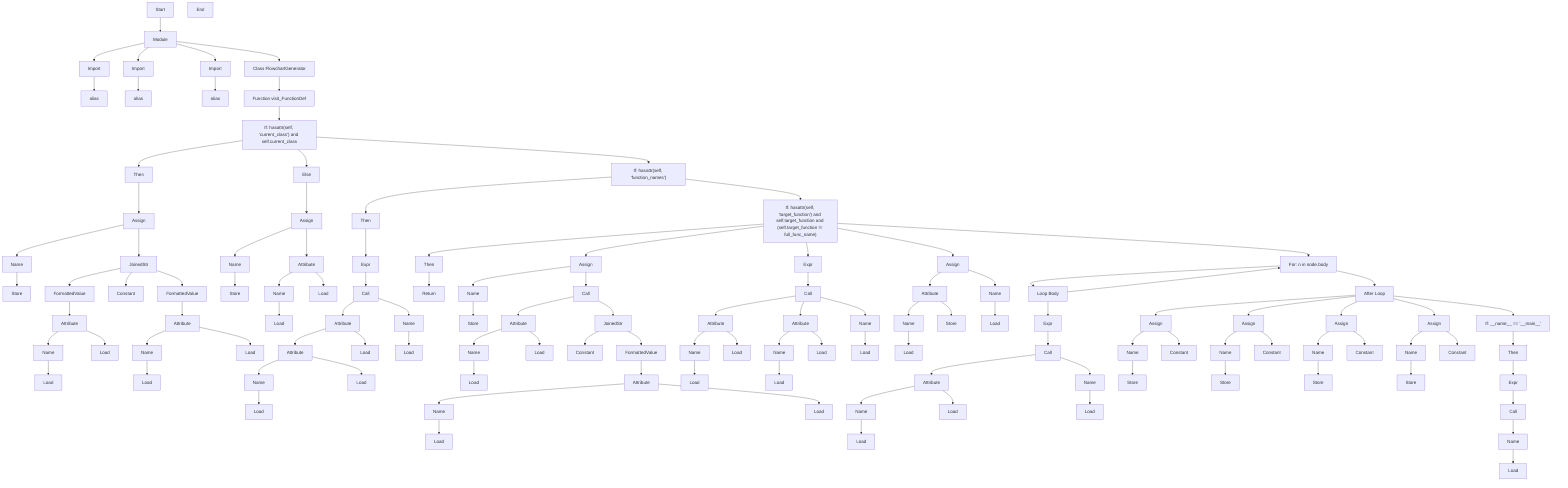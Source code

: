 flowchart TD
Start["Start"]
node1["Module"]
Start --> node1
node2["Import"]
node1 --> node2
node3["alias"]
node2 --> node3
node4["Import"]
node1 --> node4
node5["alias"]
node4 --> node5
node6["Import"]
node1 --> node6
node7["alias"]
node6 --> node7
node8["Class FlowchartGenerator"]
node1 --> node8
node9["Function visit_FunctionDef"]
node8 --> node9
node10["If: hasattr(self, 'current_class') and self.current_class"]
node9 --> node10
node11["Then"]
node10 --> node11
node12["Assign"]
node11 --> node12
node13["Name"]
node12 --> node13
node14["Store"]
node13 --> node14
node15["JoinedStr"]
node12 --> node15
node16["FormattedValue"]
node15 --> node16
node17["Attribute"]
node16 --> node17
node18["Name"]
node17 --> node18
node19["Load"]
node18 --> node19
node20["Load"]
node17 --> node20
node21["Constant"]
node15 --> node21
node22["FormattedValue"]
node15 --> node22
node23["Attribute"]
node22 --> node23
node24["Name"]
node23 --> node24
node25["Load"]
node24 --> node25
node26["Load"]
node23 --> node26
node27["Else"]
node10 --> node27
node28["Assign"]
node27 --> node28
node29["Name"]
node28 --> node29
node30["Store"]
node29 --> node30
node31["Attribute"]
node28 --> node31
node32["Name"]
node31 --> node32
node33["Load"]
node32 --> node33
node34["Load"]
node31 --> node34
node35["If: hasattr(self, 'function_names')"]
node10 --> node35
node36["Then"]
node35 --> node36
node37["Expr"]
node36 --> node37
node38["Call"]
node37 --> node38
node39["Attribute"]
node38 --> node39
node40["Attribute"]
node39 --> node40
node41["Name"]
node40 --> node41
node42["Load"]
node41 --> node42
node43["Load"]
node40 --> node43
node44["Load"]
node39 --> node44
node45["Name"]
node38 --> node45
node46["Load"]
node45 --> node46
node47["If: hasattr(self, 'target_function') and self.target_function and (self.target_function != full_func_name)"]
node35 --> node47
node48["Then"]
node47 --> node48
node49["Return"]
node48 --> node49
node50["Assign"]
node47 --> node50
node51["Name"]
node50 --> node51
node52["Store"]
node51 --> node52
node53["Call"]
node50 --> node53
node54["Attribute"]
node53 --> node54
node55["Name"]
node54 --> node55
node56["Load"]
node55 --> node56
node57["Load"]
node54 --> node57
node58["JoinedStr"]
node53 --> node58
node59["Constant"]
node58 --> node59
node60["FormattedValue"]
node58 --> node60
node61["Attribute"]
node60 --> node61
node62["Name"]
node61 --> node62
node63["Load"]
node62 --> node63
node64["Load"]
node61 --> node64
node65["Expr"]
node47 --> node65
node66["Call"]
node65 --> node66
node67["Attribute"]
node66 --> node67
node68["Name"]
node67 --> node68
node69["Load"]
node68 --> node69
node70["Load"]
node67 --> node70
node71["Attribute"]
node66 --> node71
node72["Name"]
node71 --> node72
node73["Load"]
node72 --> node73
node74["Load"]
node71 --> node74
node75["Name"]
node66 --> node75
node76["Load"]
node75 --> node76
node77["Assign"]
node47 --> node77
node78["Attribute"]
node77 --> node78
node79["Name"]
node78 --> node79
node80["Load"]
node79 --> node80
node81["Store"]
node78 --> node81
node82["Name"]
node77 --> node82
node83["Load"]
node82 --> node83
node84["For: n in node.body"]
node47 --> node84
node85["Loop Body"]
node84 --> node85
node86["After Loop"]
node87["Expr"]
node85 --> node87
node88["Call"]
node87 --> node88
node89["Attribute"]
node88 --> node89
node90["Name"]
node89 --> node90
node91["Load"]
node90 --> node91
node92["Load"]
node89 --> node92
node93["Name"]
node88 --> node93
node94["Load"]
node93 --> node94
node85 --> node84
node84 --> node86
node95["Assign"]
node86 --> node95
node96["Name"]
node95 --> node96
node97["Store"]
node96 --> node97
node98["Constant"]
node95 --> node98
node99["Assign"]
node86 --> node99
node100["Name"]
node99 --> node100
node101["Store"]
node100 --> node101
node102["Constant"]
node99 --> node102
node103["Assign"]
node86 --> node103
node104["Name"]
node103 --> node104
node105["Store"]
node104 --> node105
node106["Constant"]
node103 --> node106
node107["Assign"]
node86 --> node107
node108["Name"]
node107 --> node108
node109["Store"]
node108 --> node109
node110["Constant"]
node107 --> node110
node111["If: __name__ == '__main__'"]
node86 --> node111
node112["Then"]
node111 --> node112
node113["Expr"]
node112 --> node113
node114["Call"]
node113 --> node114
node115["Name"]
node114 --> node115
node116["Load"]
node115 --> node116
End["End"]